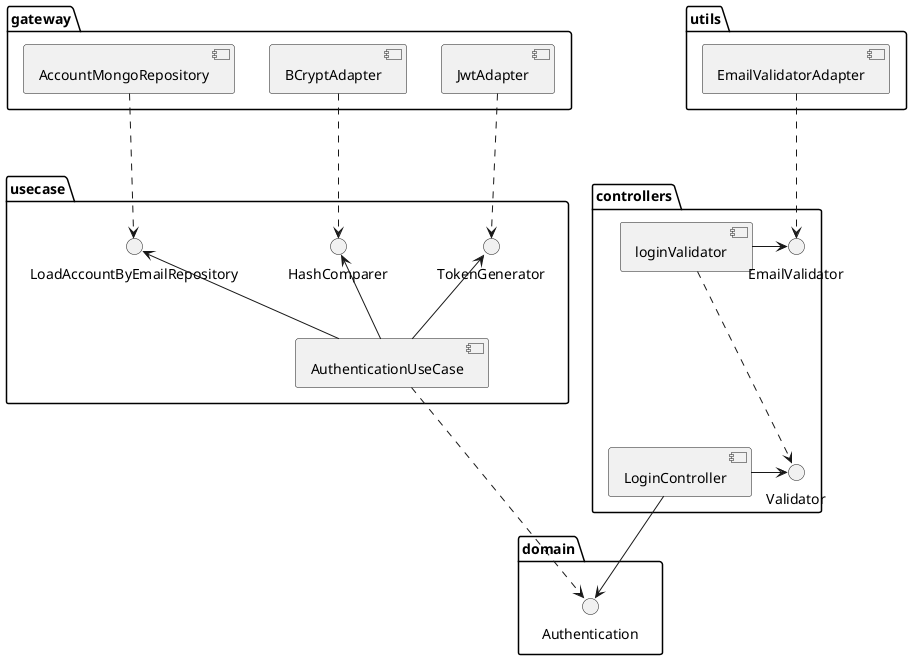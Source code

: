 @startuml login

package controllers {
    [LoginController] -> () Validator
    [loginValidator] -.-> () Validator
    [loginValidator] -> () EmailValidator
}

package utils {
    [EmailValidatorAdapter]
}

package domain {
    () Authentication
}

package usecase {
    () LoadAccountByEmailRepository <-- [AuthenticationUseCase]
    () HashComparer <-- [AuthenticationUseCase]
    () TokenGenerator <-- [AuthenticationUseCase]
}

package gateway {
    [AccountMongoRepository]
    [BCryptAdapter]
    [JwtAdapter]
}

EmailValidatorAdapter -.-> EmailValidator
LoginController --> Authentication
AuthenticationUseCase -.-> Authentication
AccountMongoRepository -.-> LoadAccountByEmailRepository
BCryptAdapter -.-> HashComparer
JwtAdapter -.-> TokenGenerator

@enduml
